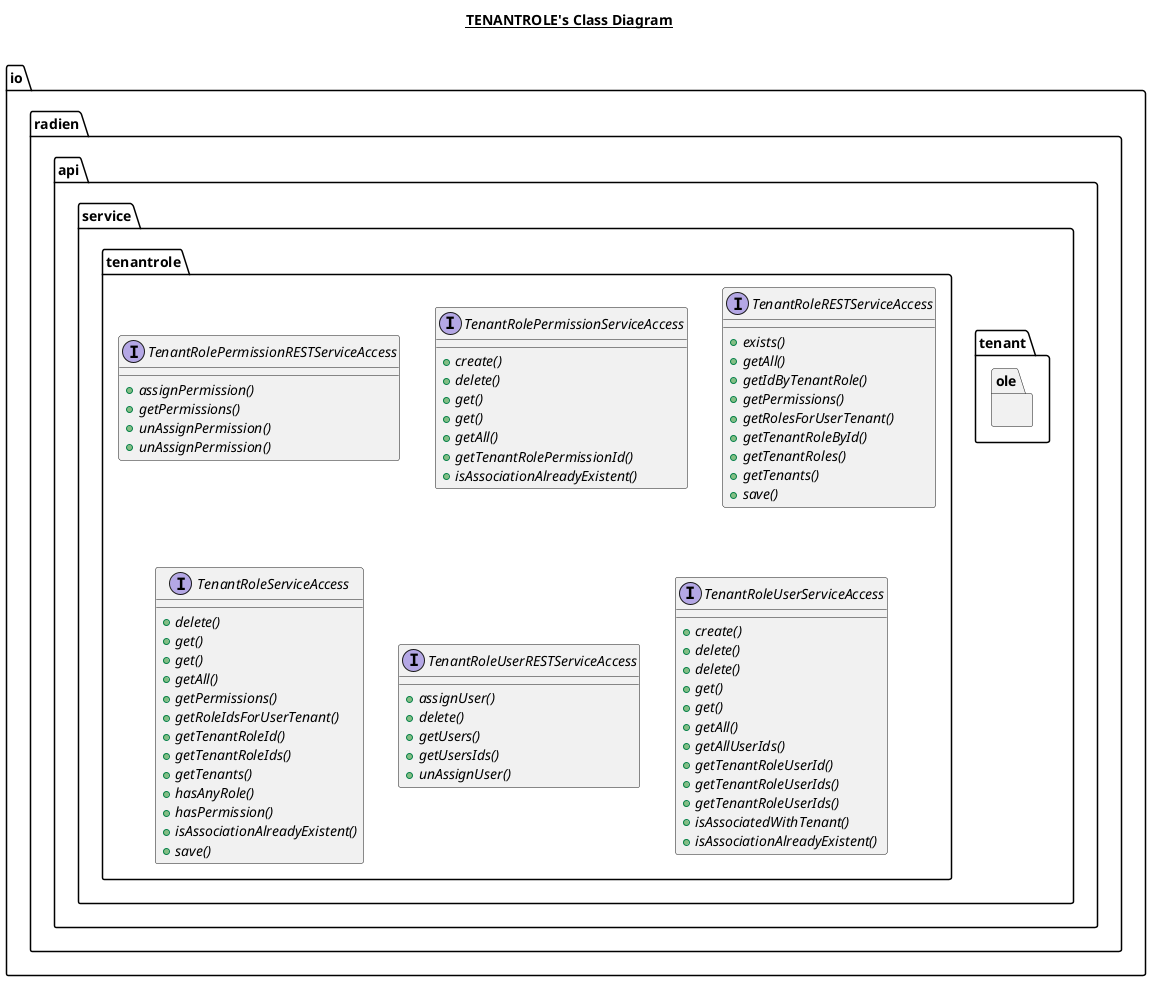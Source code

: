 @startuml

title __TENANTROLE's Class Diagram__\n

  namespace io.radien.api {
    namespace service {
      namespace tenant {
        namespace ole {
          interface io.radien.api.service.tenantrole.TenantRolePermissionRESTServiceAccess {
              {abstract} + assignPermission()
              {abstract} + getPermissions()
              {abstract} + unAssignPermission()
              {abstract} + unAssignPermission()
          }
        }
      }
    }
  }
  

  namespace io.radien.api {
    namespace service {
      namespace tenant {
        namespace ole {
          interface io.radien.api.service.tenantrole.TenantRolePermissionServiceAccess {
              {abstract} + create()
              {abstract} + delete()
              {abstract} + get()
              {abstract} + get()
              {abstract} + getAll()
              {abstract} + getTenantRolePermissionId()
              {abstract} + isAssociationAlreadyExistent()
          }
        }
      }
    }
  }
  

  namespace io.radien.api {
    namespace service {
      namespace tenant {
        namespace ole {
          interface io.radien.api.service.tenantrole.TenantRoleRESTServiceAccess {
              {abstract} + exists()
              {abstract} + getAll()
              {abstract} + getIdByTenantRole()
              {abstract} + getPermissions()
              {abstract} + getRolesForUserTenant()
              {abstract} + getTenantRoleById()
              {abstract} + getTenantRoles()
              {abstract} + getTenants()
              {abstract} + save()
          }
        }
      }
    }
  }
  

  namespace io.radien.api {
    namespace service {
      namespace tenant {
        namespace ole {
          interface io.radien.api.service.tenantrole.TenantRoleServiceAccess {
              {abstract} + delete()
              {abstract} + get()
              {abstract} + get()
              {abstract} + getAll()
              {abstract} + getPermissions()
              {abstract} + getRoleIdsForUserTenant()
              {abstract} + getTenantRoleId()
              {abstract} + getTenantRoleIds()
              {abstract} + getTenants()
              {abstract} + hasAnyRole()
              {abstract} + hasPermission()
              {abstract} + isAssociationAlreadyExistent()
              {abstract} + save()
          }
        }
      }
    }
  }
  

  namespace io.radien.api {
    namespace service {
      namespace tenant {
        namespace ole {
          interface io.radien.api.service.tenantrole.TenantRoleUserRESTServiceAccess {
              {abstract} + assignUser()
              {abstract} + delete()
              {abstract} + getUsers()
              {abstract} + getUsersIds()
              {abstract} + unAssignUser()
          }
        }
      }
    }
  }
  

  namespace io.radien.api {
    namespace service {
      namespace tenant {
        namespace ole {
          interface io.radien.api.service.tenantrole.TenantRoleUserServiceAccess {
              {abstract} + create()
              {abstract} + delete()
              {abstract} + delete()
              {abstract} + get()
              {abstract} + get()
              {abstract} + getAll()
              {abstract} + getAllUserIds()
              {abstract} + getTenantRoleUserId()
              {abstract} + getTenantRoleUserIds()
              {abstract} + getTenantRoleUserIds()
              {abstract} + isAssociatedWithTenant()
              {abstract} + isAssociationAlreadyExistent()
          }
        }
      }
    }
  }
  



 

@enduml
